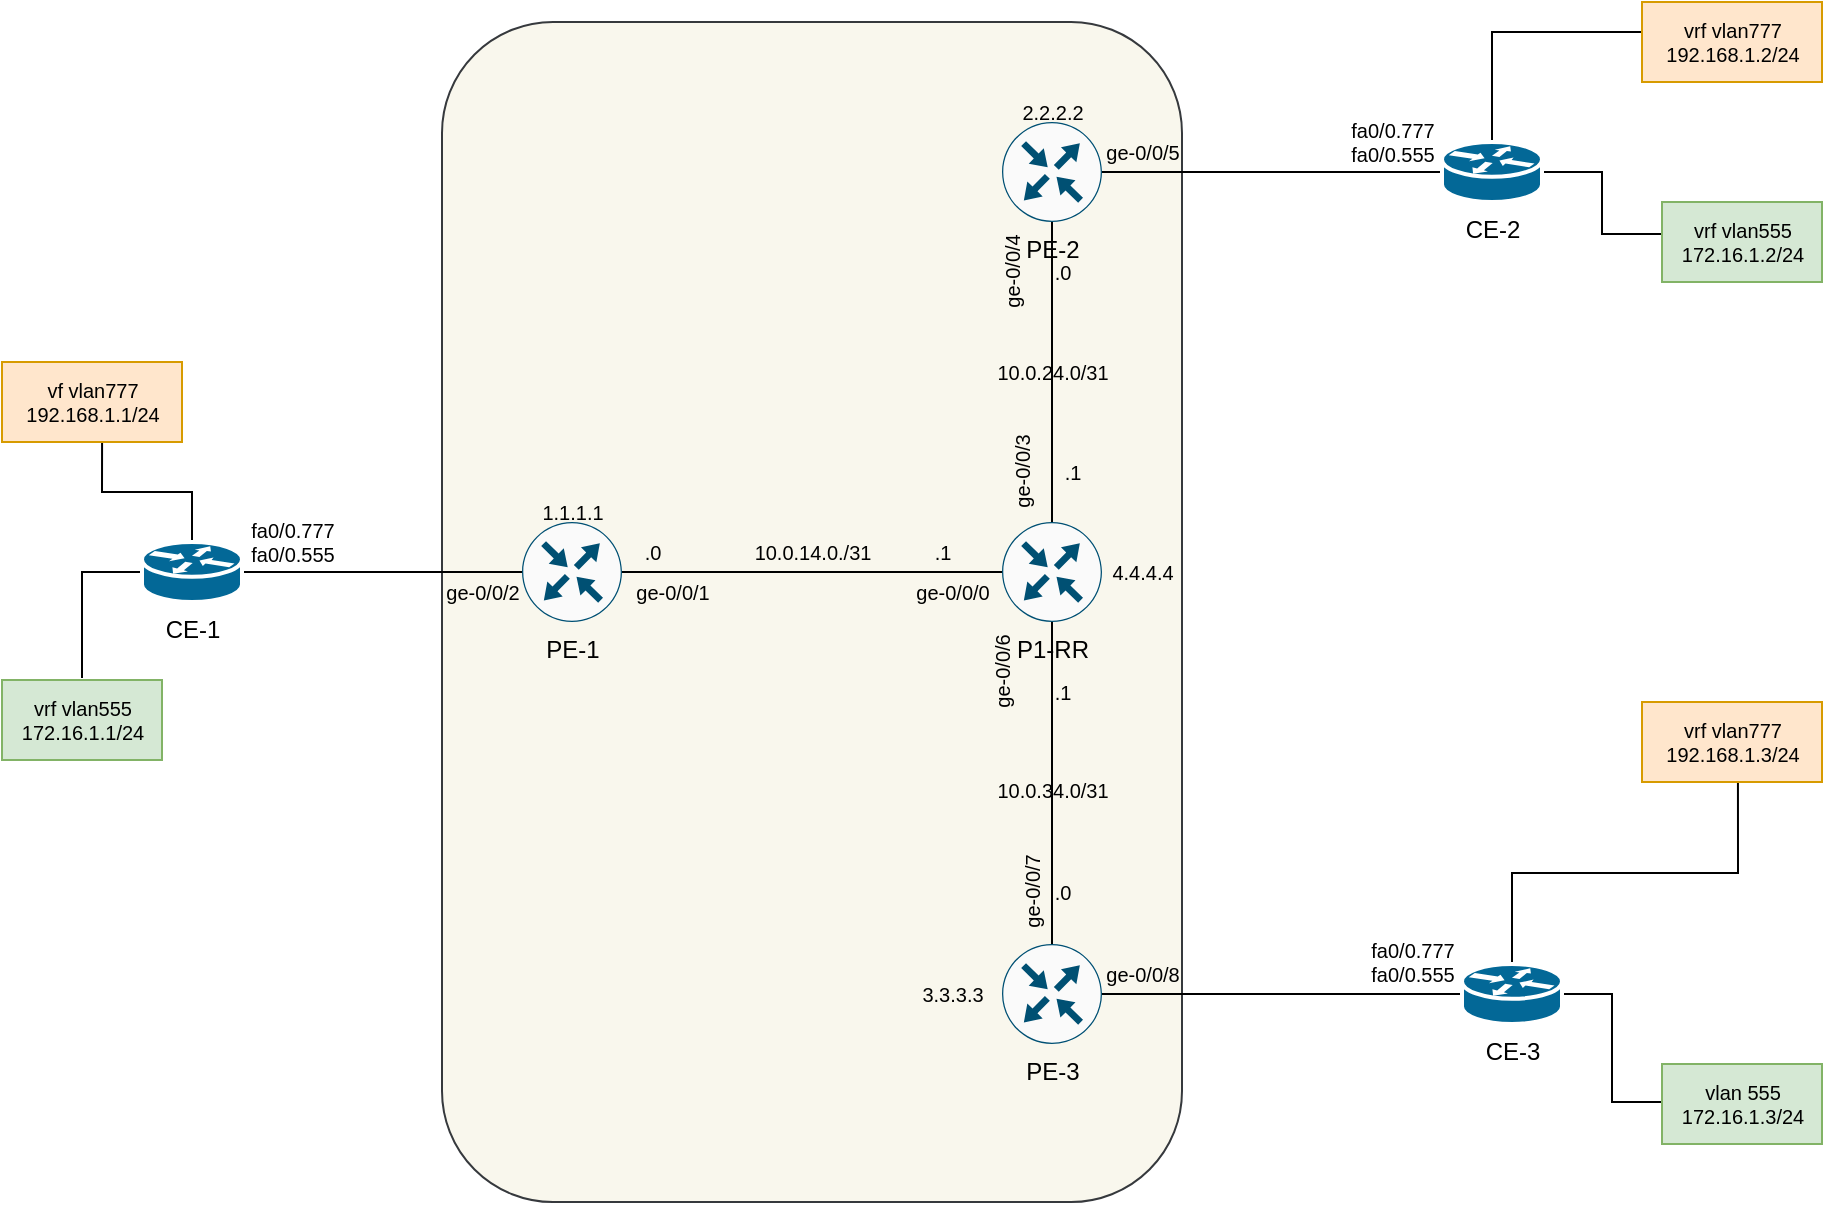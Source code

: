 <mxfile version="20.5.3" type="github">
  <diagram id="2Gvp9s0XhHdzNjSNC6kU" name="Страница 1">
    <mxGraphModel dx="1102" dy="614" grid="1" gridSize="10" guides="1" tooltips="1" connect="1" arrows="1" fold="1" page="1" pageScale="1" pageWidth="1169" pageHeight="827" math="0" shadow="0">
      <root>
        <mxCell id="0" />
        <mxCell id="1" parent="0" />
        <mxCell id="vkuwil8Yssh3UNzR4T3k-89" value="" style="rounded=1;whiteSpace=wrap;html=1;fontSize=10;fillColor=#f9f7ed;strokeColor=#36393d;" vertex="1" parent="1">
          <mxGeometry x="400" y="60" width="370" height="590" as="geometry" />
        </mxCell>
        <mxCell id="vkuwil8Yssh3UNzR4T3k-12" value="&lt;font style=&quot;font-size: 10px;&quot;&gt;ge-0/0/7&lt;/font&gt;" style="text;html=1;align=center;verticalAlign=middle;resizable=0;points=[];autosize=1;strokeColor=none;fillColor=none;rotation=-90;" vertex="1" parent="1">
          <mxGeometry x="665" y="480" width="60" height="30" as="geometry" />
        </mxCell>
        <mxCell id="vkuwil8Yssh3UNzR4T3k-73" style="edgeStyle=orthogonalEdgeStyle;rounded=0;orthogonalLoop=1;jettySize=auto;html=1;exitX=0.5;exitY=1;exitDx=0;exitDy=0;exitPerimeter=0;entryX=0.5;entryY=0;entryDx=0;entryDy=0;entryPerimeter=0;fontSize=10;endArrow=none;endFill=0;" edge="1" parent="1" source="geGut3hMDGgpKj2TkLmg-1" target="geGut3hMDGgpKj2TkLmg-3">
          <mxGeometry relative="1" as="geometry" />
        </mxCell>
        <mxCell id="geGut3hMDGgpKj2TkLmg-1" value="P1-RR" style="sketch=0;points=[[0.5,0,0],[1,0.5,0],[0.5,1,0],[0,0.5,0],[0.145,0.145,0],[0.856,0.145,0],[0.855,0.856,0],[0.145,0.855,0]];verticalLabelPosition=bottom;html=1;verticalAlign=top;aspect=fixed;align=center;pointerEvents=1;shape=mxgraph.cisco19.rect;prIcon=router;fillColor=#FAFAFA;strokeColor=#005073;" parent="1" vertex="1">
          <mxGeometry x="680" y="310" width="50" height="50" as="geometry" />
        </mxCell>
        <mxCell id="vkuwil8Yssh3UNzR4T3k-70" style="edgeStyle=orthogonalEdgeStyle;rounded=0;orthogonalLoop=1;jettySize=auto;html=1;exitX=1;exitY=0.5;exitDx=0;exitDy=0;exitPerimeter=0;entryX=0;entryY=0.5;entryDx=0;entryDy=0;entryPerimeter=0;fontSize=10;endArrow=none;endFill=0;" edge="1" parent="1" source="geGut3hMDGgpKj2TkLmg-2" target="vkuwil8Yssh3UNzR4T3k-1">
          <mxGeometry relative="1" as="geometry" />
        </mxCell>
        <mxCell id="vkuwil8Yssh3UNzR4T3k-85" style="edgeStyle=orthogonalEdgeStyle;rounded=0;orthogonalLoop=1;jettySize=auto;html=1;exitX=0.5;exitY=1;exitDx=0;exitDy=0;exitPerimeter=0;entryX=0.5;entryY=0;entryDx=0;entryDy=0;entryPerimeter=0;fontSize=10;endArrow=none;endFill=0;" edge="1" parent="1" source="geGut3hMDGgpKj2TkLmg-2" target="geGut3hMDGgpKj2TkLmg-1">
          <mxGeometry relative="1" as="geometry" />
        </mxCell>
        <mxCell id="geGut3hMDGgpKj2TkLmg-2" value="PE-2" style="sketch=0;points=[[0.5,0,0],[1,0.5,0],[0.5,1,0],[0,0.5,0],[0.145,0.145,0],[0.856,0.145,0],[0.855,0.856,0],[0.145,0.855,0]];verticalLabelPosition=bottom;html=1;verticalAlign=top;aspect=fixed;align=center;pointerEvents=1;shape=mxgraph.cisco19.rect;prIcon=router;fillColor=#FAFAFA;strokeColor=#005073;" parent="1" vertex="1">
          <mxGeometry x="680" y="110" width="50" height="50" as="geometry" />
        </mxCell>
        <mxCell id="vkuwil8Yssh3UNzR4T3k-72" style="edgeStyle=orthogonalEdgeStyle;rounded=0;orthogonalLoop=1;jettySize=auto;html=1;exitX=1;exitY=0.5;exitDx=0;exitDy=0;exitPerimeter=0;fontSize=10;endArrow=none;endFill=0;" edge="1" parent="1" source="geGut3hMDGgpKj2TkLmg-3" target="vkuwil8Yssh3UNzR4T3k-3">
          <mxGeometry relative="1" as="geometry" />
        </mxCell>
        <mxCell id="geGut3hMDGgpKj2TkLmg-3" value="PE-3" style="sketch=0;points=[[0.5,0,0],[1,0.5,0],[0.5,1,0],[0,0.5,0],[0.145,0.145,0],[0.856,0.145,0],[0.855,0.856,0],[0.145,0.855,0]];verticalLabelPosition=bottom;html=1;verticalAlign=top;aspect=fixed;align=center;pointerEvents=1;shape=mxgraph.cisco19.rect;prIcon=router;fillColor=#FAFAFA;strokeColor=#005073;" parent="1" vertex="1">
          <mxGeometry x="680" y="521" width="50" height="50" as="geometry" />
        </mxCell>
        <mxCell id="vkuwil8Yssh3UNzR4T3k-74" style="edgeStyle=orthogonalEdgeStyle;rounded=0;orthogonalLoop=1;jettySize=auto;html=1;exitX=1;exitY=0.5;exitDx=0;exitDy=0;exitPerimeter=0;entryX=0;entryY=0.5;entryDx=0;entryDy=0;entryPerimeter=0;fontSize=10;endArrow=none;endFill=0;" edge="1" parent="1" source="geGut3hMDGgpKj2TkLmg-4" target="geGut3hMDGgpKj2TkLmg-1">
          <mxGeometry relative="1" as="geometry" />
        </mxCell>
        <mxCell id="geGut3hMDGgpKj2TkLmg-4" value="PE-1" style="sketch=0;points=[[0.5,0,0],[1,0.5,0],[0.5,1,0],[0,0.5,0],[0.145,0.145,0],[0.856,0.145,0],[0.855,0.856,0],[0.145,0.855,0]];verticalLabelPosition=bottom;html=1;verticalAlign=top;aspect=fixed;align=center;pointerEvents=1;shape=mxgraph.cisco19.rect;prIcon=router;fillColor=#FAFAFA;strokeColor=#005073;" parent="1" vertex="1">
          <mxGeometry x="440" y="310" width="50" height="50" as="geometry" />
        </mxCell>
        <mxCell id="vkuwil8Yssh3UNzR4T3k-65" style="edgeStyle=orthogonalEdgeStyle;rounded=0;orthogonalLoop=1;jettySize=auto;html=1;exitX=1;exitY=0.5;exitDx=0;exitDy=0;exitPerimeter=0;entryX=0;entryY=0.4;entryDx=0;entryDy=0;entryPerimeter=0;fontSize=10;endArrow=none;endFill=0;" edge="1" parent="1" source="vkuwil8Yssh3UNzR4T3k-1" target="vkuwil8Yssh3UNzR4T3k-50">
          <mxGeometry relative="1" as="geometry" />
        </mxCell>
        <mxCell id="vkuwil8Yssh3UNzR4T3k-67" style="edgeStyle=orthogonalEdgeStyle;rounded=0;orthogonalLoop=1;jettySize=auto;html=1;exitX=0.5;exitY=0;exitDx=0;exitDy=0;exitPerimeter=0;entryX=0;entryY=0.375;entryDx=0;entryDy=0;entryPerimeter=0;fontSize=10;endArrow=none;endFill=0;" edge="1" parent="1" source="vkuwil8Yssh3UNzR4T3k-1" target="vkuwil8Yssh3UNzR4T3k-45">
          <mxGeometry relative="1" as="geometry" />
        </mxCell>
        <mxCell id="vkuwil8Yssh3UNzR4T3k-1" value="CE-2" style="shape=mxgraph.cisco.routers.router;sketch=0;html=1;pointerEvents=1;dashed=0;fillColor=#036897;strokeColor=#ffffff;strokeWidth=2;verticalLabelPosition=bottom;verticalAlign=top;align=center;outlineConnect=0;" vertex="1" parent="1">
          <mxGeometry x="900" y="120" width="50" height="30" as="geometry" />
        </mxCell>
        <mxCell id="vkuwil8Yssh3UNzR4T3k-68" style="edgeStyle=orthogonalEdgeStyle;rounded=0;orthogonalLoop=1;jettySize=auto;html=1;exitX=0.5;exitY=0;exitDx=0;exitDy=0;exitPerimeter=0;entryX=0.556;entryY=1;entryDx=0;entryDy=0;entryPerimeter=0;fontSize=10;endArrow=none;endFill=0;" edge="1" parent="1" source="vkuwil8Yssh3UNzR4T3k-2" target="vkuwil8Yssh3UNzR4T3k-47">
          <mxGeometry relative="1" as="geometry" />
        </mxCell>
        <mxCell id="vkuwil8Yssh3UNzR4T3k-69" style="edgeStyle=orthogonalEdgeStyle;rounded=0;orthogonalLoop=1;jettySize=auto;html=1;exitX=0;exitY=0.5;exitDx=0;exitDy=0;exitPerimeter=0;entryX=0.5;entryY=-0.025;entryDx=0;entryDy=0;entryPerimeter=0;fontSize=10;endArrow=none;endFill=0;" edge="1" parent="1" source="vkuwil8Yssh3UNzR4T3k-2" target="vkuwil8Yssh3UNzR4T3k-48">
          <mxGeometry relative="1" as="geometry" />
        </mxCell>
        <mxCell id="vkuwil8Yssh3UNzR4T3k-75" style="edgeStyle=orthogonalEdgeStyle;rounded=0;orthogonalLoop=1;jettySize=auto;html=1;exitX=1;exitY=0.5;exitDx=0;exitDy=0;exitPerimeter=0;entryX=0;entryY=0.5;entryDx=0;entryDy=0;entryPerimeter=0;fontSize=10;endArrow=none;endFill=0;" edge="1" parent="1" source="vkuwil8Yssh3UNzR4T3k-2" target="geGut3hMDGgpKj2TkLmg-4">
          <mxGeometry relative="1" as="geometry" />
        </mxCell>
        <mxCell id="vkuwil8Yssh3UNzR4T3k-2" value="CE-1" style="shape=mxgraph.cisco.routers.router;sketch=0;html=1;pointerEvents=1;dashed=0;fillColor=#036897;strokeColor=#ffffff;strokeWidth=2;verticalLabelPosition=bottom;verticalAlign=top;align=center;outlineConnect=0;" vertex="1" parent="1">
          <mxGeometry x="250" y="320" width="50" height="30" as="geometry" />
        </mxCell>
        <mxCell id="vkuwil8Yssh3UNzR4T3k-63" style="edgeStyle=orthogonalEdgeStyle;rounded=0;orthogonalLoop=1;jettySize=auto;html=1;exitX=1;exitY=0.5;exitDx=0;exitDy=0;exitPerimeter=0;entryX=0.013;entryY=0.475;entryDx=0;entryDy=0;entryPerimeter=0;fontSize=10;endArrow=none;endFill=0;" edge="1" parent="1" source="vkuwil8Yssh3UNzR4T3k-3" target="vkuwil8Yssh3UNzR4T3k-49">
          <mxGeometry relative="1" as="geometry" />
        </mxCell>
        <mxCell id="vkuwil8Yssh3UNzR4T3k-88" style="edgeStyle=orthogonalEdgeStyle;rounded=0;orthogonalLoop=1;jettySize=auto;html=1;exitX=0.5;exitY=0;exitDx=0;exitDy=0;exitPerimeter=0;entryX=0.533;entryY=1;entryDx=0;entryDy=0;entryPerimeter=0;fontSize=10;endArrow=none;endFill=0;" edge="1" parent="1" source="vkuwil8Yssh3UNzR4T3k-3" target="vkuwil8Yssh3UNzR4T3k-46">
          <mxGeometry relative="1" as="geometry" />
        </mxCell>
        <mxCell id="vkuwil8Yssh3UNzR4T3k-3" value="CE-3" style="shape=mxgraph.cisco.routers.router;sketch=0;html=1;pointerEvents=1;dashed=0;fillColor=#036897;strokeColor=#ffffff;strokeWidth=2;verticalLabelPosition=bottom;verticalAlign=top;align=center;outlineConnect=0;" vertex="1" parent="1">
          <mxGeometry x="910" y="531" width="50" height="30" as="geometry" />
        </mxCell>
        <mxCell id="vkuwil8Yssh3UNzR4T3k-13" value="&lt;font style=&quot;font-size: 10px;&quot;&gt;ge-0/0/3&lt;/font&gt;" style="text;html=1;align=center;verticalAlign=middle;resizable=0;points=[];autosize=1;strokeColor=none;fillColor=none;rotation=-90;" vertex="1" parent="1">
          <mxGeometry x="660" y="270" width="60" height="30" as="geometry" />
        </mxCell>
        <mxCell id="vkuwil8Yssh3UNzR4T3k-15" value="&lt;font style=&quot;font-size: 10px;&quot;&gt;ge-0/0/4&lt;br&gt;&lt;/font&gt;" style="text;html=1;align=center;verticalAlign=middle;resizable=0;points=[];autosize=1;strokeColor=none;fillColor=none;rotation=-90;" vertex="1" parent="1">
          <mxGeometry x="655" y="170" width="60" height="30" as="geometry" />
        </mxCell>
        <mxCell id="vkuwil8Yssh3UNzR4T3k-9" value="&lt;font style=&quot;font-size: 10px;&quot;&gt;ge-0/0/0&lt;/font&gt;" style="text;html=1;align=center;verticalAlign=middle;resizable=0;points=[];autosize=1;strokeColor=none;fillColor=none;" vertex="1" parent="1">
          <mxGeometry x="625" y="330" width="60" height="30" as="geometry" />
        </mxCell>
        <mxCell id="vkuwil8Yssh3UNzR4T3k-10" value="&lt;font style=&quot;font-size: 10px;&quot;&gt;ge-0/0/1&lt;/font&gt;" style="text;html=1;align=center;verticalAlign=middle;resizable=0;points=[];autosize=1;strokeColor=none;fillColor=none;" vertex="1" parent="1">
          <mxGeometry x="485" y="330" width="60" height="30" as="geometry" />
        </mxCell>
        <mxCell id="vkuwil8Yssh3UNzR4T3k-20" value="&lt;font style=&quot;font-size: 10px;&quot;&gt;ge-0/0/2&lt;/font&gt;" style="text;html=1;align=center;verticalAlign=middle;resizable=0;points=[];autosize=1;strokeColor=none;fillColor=none;" vertex="1" parent="1">
          <mxGeometry x="390" y="330" width="60" height="30" as="geometry" />
        </mxCell>
        <mxCell id="vkuwil8Yssh3UNzR4T3k-22" value="&lt;font style=&quot;font-size: 10px;&quot;&gt;ge-0/0/5&lt;/font&gt;" style="text;html=1;align=center;verticalAlign=middle;resizable=0;points=[];autosize=1;strokeColor=none;fillColor=none;" vertex="1" parent="1">
          <mxGeometry x="720" y="110" width="60" height="30" as="geometry" />
        </mxCell>
        <mxCell id="vkuwil8Yssh3UNzR4T3k-24" value="&lt;font style=&quot;font-size: 10px;&quot;&gt;ge-0/0/8&lt;/font&gt;" style="text;html=1;align=center;verticalAlign=middle;resizable=0;points=[];autosize=1;strokeColor=none;fillColor=none;" vertex="1" parent="1">
          <mxGeometry x="720" y="521" width="60" height="30" as="geometry" />
        </mxCell>
        <mxCell id="vkuwil8Yssh3UNzR4T3k-27" value="" style="rounded=0;orthogonalLoop=1;jettySize=auto;html=1;exitX=0.5;exitY=1;exitDx=0;exitDy=0;exitPerimeter=0;entryX=0.5;entryY=0;entryDx=0;entryDy=0;entryPerimeter=0;endArrow=none;endFill=0;" edge="1" parent="1" source="geGut3hMDGgpKj2TkLmg-1">
          <mxGeometry relative="1" as="geometry">
            <mxPoint x="705" y="360" as="sourcePoint" />
            <mxPoint x="705" y="370" as="targetPoint" />
          </mxGeometry>
        </mxCell>
        <mxCell id="vkuwil8Yssh3UNzR4T3k-28" value="1.1.1.1" style="text;html=1;align=center;verticalAlign=middle;resizable=0;points=[];autosize=1;strokeColor=none;fillColor=none;fontSize=10;" vertex="1" parent="1">
          <mxGeometry x="440" y="290" width="50" height="30" as="geometry" />
        </mxCell>
        <mxCell id="vkuwil8Yssh3UNzR4T3k-29" value="2.2.2.2" style="text;html=1;align=center;verticalAlign=middle;resizable=0;points=[];autosize=1;strokeColor=none;fillColor=none;fontSize=10;" vertex="1" parent="1">
          <mxGeometry x="680" y="90" width="50" height="30" as="geometry" />
        </mxCell>
        <mxCell id="vkuwil8Yssh3UNzR4T3k-30" value="3.3.3.3" style="text;html=1;align=center;verticalAlign=middle;resizable=0;points=[];autosize=1;strokeColor=none;fillColor=none;fontSize=10;" vertex="1" parent="1">
          <mxGeometry x="630" y="531" width="50" height="30" as="geometry" />
        </mxCell>
        <mxCell id="vkuwil8Yssh3UNzR4T3k-31" value="4.4.4.4" style="text;html=1;align=center;verticalAlign=middle;resizable=0;points=[];autosize=1;strokeColor=none;fillColor=none;fontSize=10;" vertex="1" parent="1">
          <mxGeometry x="725" y="320" width="50" height="30" as="geometry" />
        </mxCell>
        <mxCell id="vkuwil8Yssh3UNzR4T3k-34" value="10.0.34.0/31" style="text;html=1;align=center;verticalAlign=middle;resizable=0;points=[];autosize=1;strokeColor=none;fillColor=none;fontSize=10;" vertex="1" parent="1">
          <mxGeometry x="665" y="429" width="80" height="30" as="geometry" />
        </mxCell>
        <mxCell id="vkuwil8Yssh3UNzR4T3k-36" value="10.0.14.0./31" style="text;html=1;align=center;verticalAlign=middle;resizable=0;points=[];autosize=1;strokeColor=none;fillColor=none;fontSize=10;" vertex="1" parent="1">
          <mxGeometry x="545" y="310" width="80" height="30" as="geometry" />
        </mxCell>
        <mxCell id="vkuwil8Yssh3UNzR4T3k-37" value=".0" style="text;html=1;align=center;verticalAlign=middle;resizable=0;points=[];autosize=1;strokeColor=none;fillColor=none;fontSize=10;" vertex="1" parent="1">
          <mxGeometry x="490" y="310" width="30" height="30" as="geometry" />
        </mxCell>
        <mxCell id="vkuwil8Yssh3UNzR4T3k-38" value=".0" style="text;html=1;align=center;verticalAlign=middle;resizable=0;points=[];autosize=1;strokeColor=none;fillColor=none;fontSize=10;" vertex="1" parent="1">
          <mxGeometry x="695" y="170" width="30" height="30" as="geometry" />
        </mxCell>
        <mxCell id="vkuwil8Yssh3UNzR4T3k-39" value=".0" style="text;html=1;align=center;verticalAlign=middle;resizable=0;points=[];autosize=1;strokeColor=none;fillColor=none;fontSize=10;" vertex="1" parent="1">
          <mxGeometry x="695" y="480" width="30" height="30" as="geometry" />
        </mxCell>
        <mxCell id="vkuwil8Yssh3UNzR4T3k-40" value=".1" style="text;html=1;align=center;verticalAlign=middle;resizable=0;points=[];autosize=1;strokeColor=none;fillColor=none;fontSize=10;" vertex="1" parent="1">
          <mxGeometry x="695" y="380" width="30" height="30" as="geometry" />
        </mxCell>
        <mxCell id="vkuwil8Yssh3UNzR4T3k-41" value=".1" style="text;html=1;align=center;verticalAlign=middle;resizable=0;points=[];autosize=1;strokeColor=none;fillColor=none;fontSize=10;" vertex="1" parent="1">
          <mxGeometry x="635" y="310" width="30" height="30" as="geometry" />
        </mxCell>
        <mxCell id="vkuwil8Yssh3UNzR4T3k-42" value=".1" style="text;html=1;align=center;verticalAlign=middle;resizable=0;points=[];autosize=1;strokeColor=none;fillColor=none;fontSize=10;" vertex="1" parent="1">
          <mxGeometry x="700" y="270" width="30" height="30" as="geometry" />
        </mxCell>
        <mxCell id="vkuwil8Yssh3UNzR4T3k-45" value="vrf vlan777&lt;br&gt;192.168.1.2/24" style="text;html=1;align=center;verticalAlign=middle;resizable=0;points=[];autosize=1;strokeColor=#d79b00;fillColor=#ffe6cc;fontSize=10;" vertex="1" parent="1">
          <mxGeometry x="1000" y="50" width="90" height="40" as="geometry" />
        </mxCell>
        <mxCell id="vkuwil8Yssh3UNzR4T3k-46" value="vrf vlan777&lt;br&gt;192.168.1.3/24" style="text;html=1;align=center;verticalAlign=middle;resizable=0;points=[];autosize=1;strokeColor=#d79b00;fillColor=#ffe6cc;fontSize=10;" vertex="1" parent="1">
          <mxGeometry x="1000" y="400" width="90" height="40" as="geometry" />
        </mxCell>
        <mxCell id="vkuwil8Yssh3UNzR4T3k-47" value="vf vlan777&lt;br&gt;192.168.1.1/24" style="text;html=1;align=center;verticalAlign=middle;resizable=0;points=[];autosize=1;strokeColor=#d79b00;fillColor=#ffe6cc;fontSize=10;" vertex="1" parent="1">
          <mxGeometry x="180" y="230" width="90" height="40" as="geometry" />
        </mxCell>
        <mxCell id="vkuwil8Yssh3UNzR4T3k-48" value="vrf vlan555&lt;br&gt;172.16.1.1/24" style="text;html=1;align=center;verticalAlign=middle;resizable=0;points=[];autosize=1;strokeColor=#82b366;fillColor=#d5e8d4;fontSize=10;" vertex="1" parent="1">
          <mxGeometry x="180" y="389" width="80" height="40" as="geometry" />
        </mxCell>
        <mxCell id="vkuwil8Yssh3UNzR4T3k-49" value="vlan 555&lt;br&gt;172.16.1.3/24" style="text;html=1;align=center;verticalAlign=middle;resizable=0;points=[];autosize=1;strokeColor=#82b366;fillColor=#d5e8d4;fontSize=10;" vertex="1" parent="1">
          <mxGeometry x="1010" y="581" width="80" height="40" as="geometry" />
        </mxCell>
        <mxCell id="vkuwil8Yssh3UNzR4T3k-50" value="vrf vlan555&lt;br&gt;172.16.1.2/24" style="text;html=1;align=center;verticalAlign=middle;resizable=0;points=[];autosize=1;strokeColor=#82b366;fillColor=#d5e8d4;fontSize=10;" vertex="1" parent="1">
          <mxGeometry x="1010" y="150" width="80" height="40" as="geometry" />
        </mxCell>
        <mxCell id="vkuwil8Yssh3UNzR4T3k-77" value="&lt;font style=&quot;font-size: 10px;&quot;&gt;ge-0/0/6&lt;/font&gt;" style="text;html=1;align=center;verticalAlign=middle;resizable=0;points=[];autosize=1;strokeColor=none;fillColor=none;rotation=-90;" vertex="1" parent="1">
          <mxGeometry x="650" y="370" width="60" height="30" as="geometry" />
        </mxCell>
        <mxCell id="vkuwil8Yssh3UNzR4T3k-33" value="10.0.24.0/31" style="text;html=1;align=center;verticalAlign=middle;resizable=0;points=[];autosize=1;strokeColor=none;fillColor=none;fontSize=10;" vertex="1" parent="1">
          <mxGeometry x="665" y="220" width="80" height="30" as="geometry" />
        </mxCell>
        <mxCell id="vkuwil8Yssh3UNzR4T3k-91" value="fa0/0.777&lt;br&gt;fa0/0.555" style="text;html=1;align=center;verticalAlign=middle;resizable=0;points=[];autosize=1;strokeColor=none;fillColor=none;fontSize=10;" vertex="1" parent="1">
          <mxGeometry x="290" y="300" width="70" height="40" as="geometry" />
        </mxCell>
        <mxCell id="vkuwil8Yssh3UNzR4T3k-92" value="fa0/0.777&lt;br&gt;fa0/0.555" style="text;html=1;align=center;verticalAlign=middle;resizable=0;points=[];autosize=1;strokeColor=none;fillColor=none;fontSize=10;" vertex="1" parent="1">
          <mxGeometry x="840" y="100" width="70" height="40" as="geometry" />
        </mxCell>
        <mxCell id="vkuwil8Yssh3UNzR4T3k-94" value="fa0/0.777&lt;br&gt;fa0/0.555" style="text;html=1;align=center;verticalAlign=middle;resizable=0;points=[];autosize=1;strokeColor=none;fillColor=none;fontSize=10;" vertex="1" parent="1">
          <mxGeometry x="850" y="510" width="70" height="40" as="geometry" />
        </mxCell>
      </root>
    </mxGraphModel>
  </diagram>
</mxfile>
